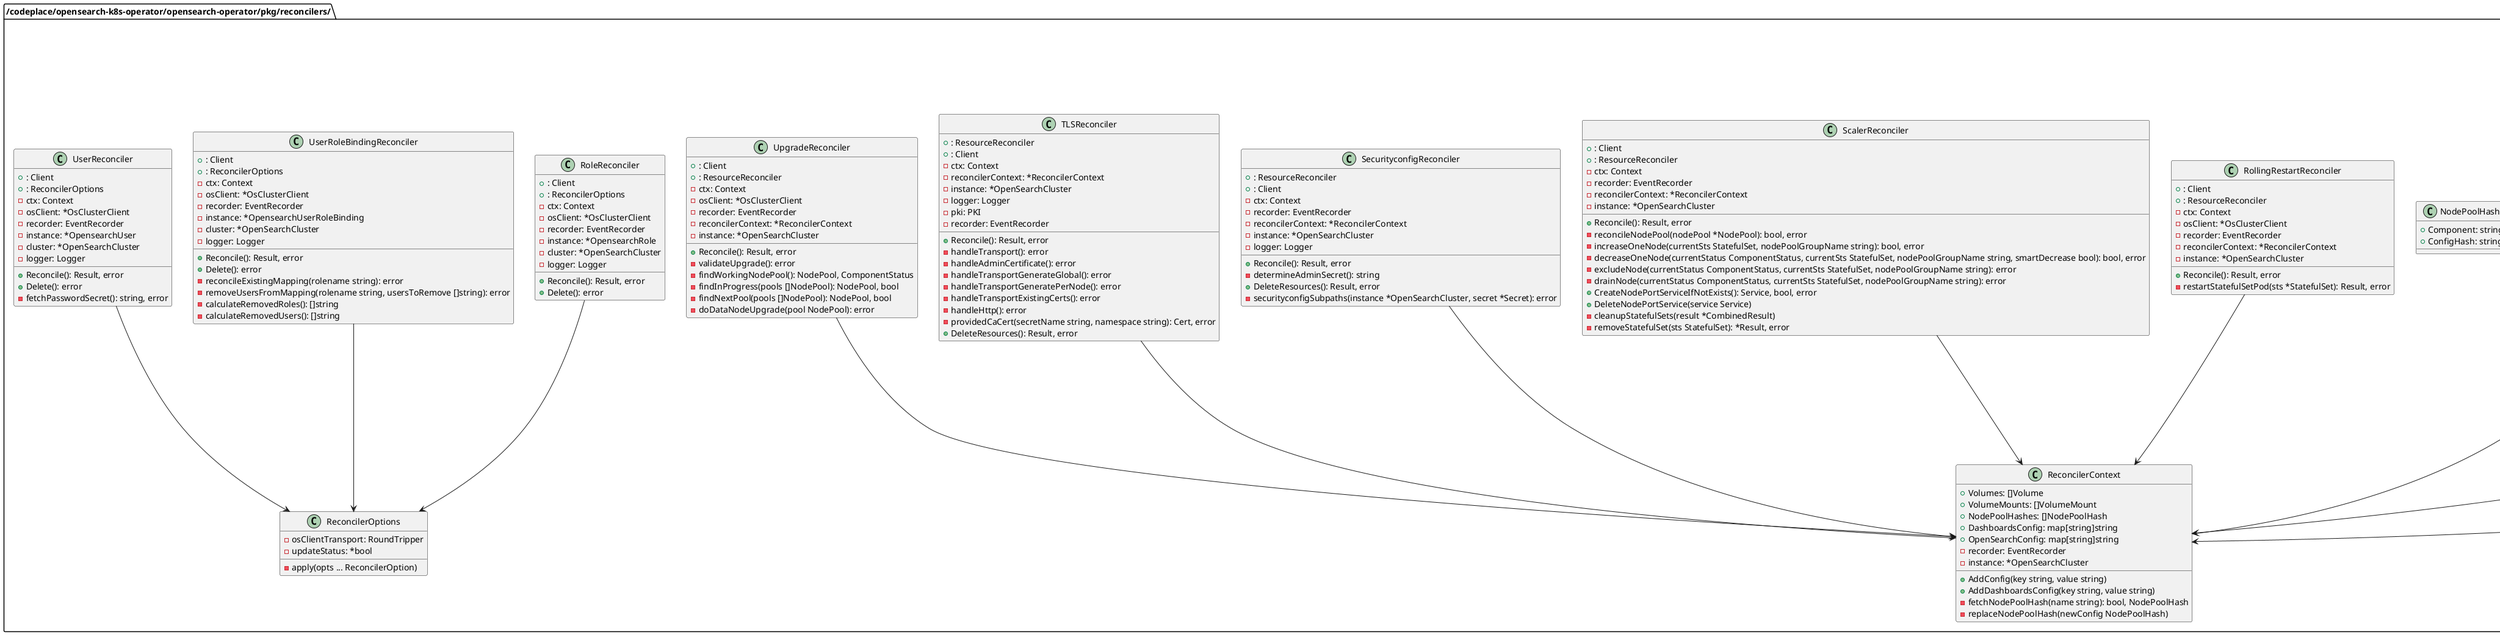 @startuml
package /codeplace/opensearch-k8s-operator/opensearch-operator/pkg/reconcilers/{
annotation /codeplace/opensearch-k8s-operator/opensearch-operator/pkg/reconcilers/ {
-const opensearchAPIError: STRING
-const statusError: STRING
-const opensearchError: STRING
-const opensearchRefMismatch: STRING
-const opensearchAPIUpdated: STRING
-const passwordError: STRING
-const opensearchPending: STRING
-const opensearchRoleExists: STRING
-const checksumAnnotation: STRING
-const CaCertKey: STRING
-var ErrUnexpectedStatus: 
-var ErrVersionDowngrade: 
-var ErrMajorVersionJump: 
+NewClusterReconciler(client Client, ctx Context, recorder EventRecorder, reconcilerContext *ReconcilerContext, instance *OpenSearchCluster, opts ... ResourceReconcilerOption): *ClusterReconciler
+NewConfigurationReconciler(client Client, ctx Context, recorder EventRecorder, reconcilerContext *ReconcilerContext, instance *OpenSearchCluster, opts ... ResourceReconcilerOption): *ConfigurationReconciler
-generateHash(source []byte): string
+NewDashboardsReconciler(client Client, ctx Context, recorder EventRecorder, reconcilerContext *ReconcilerContext, instance *OpenSearchCluster, opts ... ResourceReconcilerOption): *DashboardsReconciler
+WithOSClientTransport(transport RoundTripper): ReconcilerOption
+WithUpdateStatus(update bool): ReconcilerOption
+NewReconcilerContext(nodepools []NodePool): ReconcilerContext
+UpdateOpensearchStatus(ctx Context, k8sClient Client, instance *OpenSearchCluster, status *ComponentStatus): error
+NewRoleReconciler(ctx Context, client Client, recorder EventRecorder, instance *OpensearchRole, opts ... ReconcilerOption): *RoleReconciler
+NewRollingRestartReconciler(client Client, ctx Context, recorder EventRecorder, reconcilerContext *ReconcilerContext, instance *OpenSearchCluster, opts ... ResourceReconcilerOption): *RollingRestartReconciler
+NewScalerReconciler(client Client, ctx Context, recorder EventRecorder, reconcilerContext *ReconcilerContext, instance *OpenSearchCluster, opts ... ResourceReconcilerOption): *ScalerReconciler
+NewSecurityconfigReconciler(client Client, ctx Context, recorder EventRecorder, reconcilerContext *ReconcilerContext, instance *OpenSearchCluster, opts ... ResourceReconcilerOption): *SecurityconfigReconciler
-checksum(data map[string][]byte): string, error
+NewTLSReconciler(client Client, ctx Context, reconcilerContext *ReconcilerContext, instance *OpenSearchCluster, opts ... ResourceReconcilerOption): *TLSReconciler
-mount(interfaceName string, name string, filename string, secretName string, reconcilerContext *ReconcilerContext)
-mountFolder(interfaceName string, name string, secretName string, reconcilerContext *ReconcilerContext)
+NewUpgradeReconciler(client Client, ctx Context, recorder EventRecorder, reconcilerContext *ReconcilerContext, instance *OpenSearchCluster, opts ... ResourceReconcilerOption): *UpgradeReconciler
+NewUserRoleBindingReconciler(ctx Context, client Client, recorder EventRecorder, instance *OpensearchUserRoleBinding, opts ... ReconcilerOption): *UserRoleBindingReconciler
+NewUserReconciler(ctx Context, client Client, recorder EventRecorder, instance *OpensearchUser, opts ... ReconcilerOption): *UserReconciler
}
class ClusterReconciler {
+: Client
+: ResourceReconciler
-ctx: Context
-recorder: EventRecorder
-reconcilerContext: *ReconcilerContext
-instance: *OpenSearchCluster
-logger: Logger
+Reconcile(): Result, error
-reconcileNodeStatefulSet(nodePool NodePool, username string): *Result, error
+DeleteResources(): Result, error
}
class ConfigurationReconciler {
+: ResourceReconciler
+: Client
-ctx: Context
-recorder: EventRecorder
-reconcilerContext: *ReconcilerContext
-instance: *OpenSearchCluster
+Reconcile(): Result, error
-buildConfigMap(data string): *ConfigMap
-createHashForNodePool(nodePool NodePool, data string, volumeData []byte): *Result, error
+DeleteResources(): Result, error
}
class DashboardsReconciler {
+: ResourceReconciler
+: Client
-ctx: Context
-recorder: EventRecorder
-reconcilerContext: *ReconcilerContext
-instance: *OpenSearchCluster
-logger: Logger
-pki: PKI
+Reconcile(): Result, error
-handleTls(): []Volume, []VolumeMount, error
-providedCaCert(secretName string, namespace string): Cert, error
+DeleteResources(): Result, error
}
class ReconcilerOptions {
-osClientTransport: RoundTripper
-updateStatus: *bool
-apply(opts ... ReconcilerOption)
}
class ReconcilerContext {
+Volumes: []Volume
+VolumeMounts: []VolumeMount
+NodePoolHashes: []NodePoolHash
+DashboardsConfig: map[string]string
+OpenSearchConfig: map[string]string
-recorder: EventRecorder
-instance: *OpenSearchCluster
+AddConfig(key string, value string)
+AddDashboardsConfig(key string, value string)
-fetchNodePoolHash(name string): bool, NodePoolHash
-replaceNodePoolHash(newConfig NodePoolHash)
}
class NodePoolHash {
+Component: string
+ConfigHash: string

}
class RoleReconciler {
+: Client
+: ReconcilerOptions
-ctx: Context
-osClient: *OsClusterClient
-recorder: EventRecorder
-instance: *OpensearchRole
-cluster: *OpenSearchCluster
-logger: Logger
+Reconcile(): Result, error
+Delete(): error
}
class RollingRestartReconciler {
+: Client
+: ResourceReconciler
-ctx: Context
-osClient: *OsClusterClient
-recorder: EventRecorder
-reconcilerContext: *ReconcilerContext
-instance: *OpenSearchCluster
+Reconcile(): Result, error
-restartStatefulSetPod(sts *StatefulSet): Result, error
}
class ScalerReconciler {
+: Client
+: ResourceReconciler
-ctx: Context
-recorder: EventRecorder
-reconcilerContext: *ReconcilerContext
-instance: *OpenSearchCluster
+Reconcile(): Result, error
-reconcileNodePool(nodePool *NodePool): bool, error
-increaseOneNode(currentSts StatefulSet, nodePoolGroupName string): bool, error
-decreaseOneNode(currentStatus ComponentStatus, currentSts StatefulSet, nodePoolGroupName string, smartDecrease bool): bool, error
-excludeNode(currentStatus ComponentStatus, currentSts StatefulSet, nodePoolGroupName string): error
-drainNode(currentStatus ComponentStatus, currentSts StatefulSet, nodePoolGroupName string): error
+CreateNodePortServiceIfNotExists(): Service, bool, error
+DeleteNodePortService(service Service)
-cleanupStatefulSets(result *CombinedResult)
-removeStatefulSet(sts StatefulSet): *Result, error
}
class SecurityconfigReconciler {
+: ResourceReconciler
+: Client
-ctx: Context
-recorder: EventRecorder
-reconcilerContext: *ReconcilerContext
-instance: *OpenSearchCluster
-logger: Logger
+Reconcile(): Result, error
-determineAdminSecret(): string
+DeleteResources(): Result, error
-securityconfigSubpaths(instance *OpenSearchCluster, secret *Secret): error
}
class TLSReconciler {
+: ResourceReconciler
+: Client
-ctx: Context
-reconcilerContext: *ReconcilerContext
-instance: *OpenSearchCluster
-logger: Logger
-pki: PKI
-recorder: EventRecorder
+Reconcile(): Result, error
-handleTransport(): error
-handleAdminCertificate(): error
-handleTransportGenerateGlobal(): error
-handleTransportGeneratePerNode(): error
-handleTransportExistingCerts(): error
-handleHttp(): error
-providedCaCert(secretName string, namespace string): Cert, error
+DeleteResources(): Result, error
}
class UpgradeReconciler {
+: Client
+: ResourceReconciler
-ctx: Context
-osClient: *OsClusterClient
-recorder: EventRecorder
-reconcilerContext: *ReconcilerContext
-instance: *OpenSearchCluster
+Reconcile(): Result, error
-validateUpgrade(): error
-findWorkingNodePool(): NodePool, ComponentStatus
-findInProgress(pools []NodePool): NodePool, bool
-findNextPool(pools []NodePool): NodePool, bool
-doDataNodeUpgrade(pool NodePool): error
}
class UserRoleBindingReconciler {
+: Client
+: ReconcilerOptions
-ctx: Context
-osClient: *OsClusterClient
-recorder: EventRecorder
-instance: *OpensearchUserRoleBinding
-cluster: *OpenSearchCluster
-logger: Logger
+Reconcile(): Result, error
+Delete(): error
-reconcileExistingMapping(rolename string): error
-removeUsersFromMapping(rolename string, usersToRemove []string): error
-calculateRemovedRoles(): []string
-calculateRemovedUsers(): []string
}
class UserReconciler {
+: Client
+: ReconcilerOptions
-ctx: Context
-osClient: *OsClusterClient
-recorder: EventRecorder
-instance: *OpensearchUser
-cluster: *OpenSearchCluster
-logger: Logger
+Reconcile(): Result, error
+Delete(): error
-fetchPasswordSecret(): string, error
}
}
ClusterReconciler --> ReconcilerContext
ConfigurationReconciler --> ReconcilerContext
DashboardsReconciler --> ReconcilerContext
RoleReconciler --> ReconcilerOptions
UserRoleBindingReconciler --> ReconcilerOptions
UserReconciler --> ReconcilerOptions
RollingRestartReconciler --> ReconcilerContext
ScalerReconciler --> ReconcilerContext
SecurityconfigReconciler --> ReconcilerContext
TLSReconciler --> ReconcilerContext
UpgradeReconciler --> ReconcilerContext

@enduml